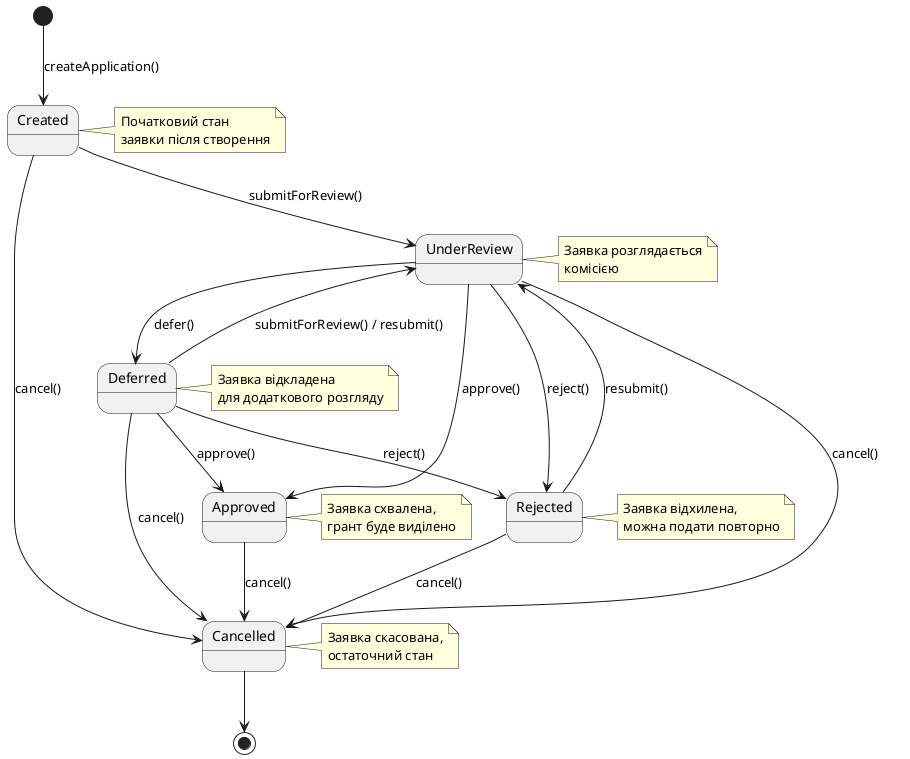 @startuml StatesDiagram

[*] --> Created : createApplication()

Created --> UnderReview : submitForReview()
Created --> Cancelled : cancel()

UnderReview --> Approved : approve()
UnderReview --> Rejected : reject()
UnderReview --> Deferred : defer()
UnderReview --> Cancelled : cancel()

Rejected --> UnderReview : resubmit()
Rejected --> Cancelled : cancel()

Deferred --> UnderReview : submitForReview() / resubmit()
Deferred --> Approved : approve()
Deferred --> Rejected : reject()
Deferred --> Cancelled : cancel()

Approved --> Cancelled : cancel()

Cancelled --> [*]

note right of Created : Початковий стан\nзаявки після створення
note right of UnderReview : Заявка розглядається\nкомісією
note right of Approved : Заявка схвалена,\nгрант буде виділено
note right of Rejected : Заявка відхилена,\nможна подати повторно
note right of Deferred : Заявка відкладена\nдля додаткового розгляду
note right of Cancelled : Заявка скасована,\nостаточний стан

@enduml
